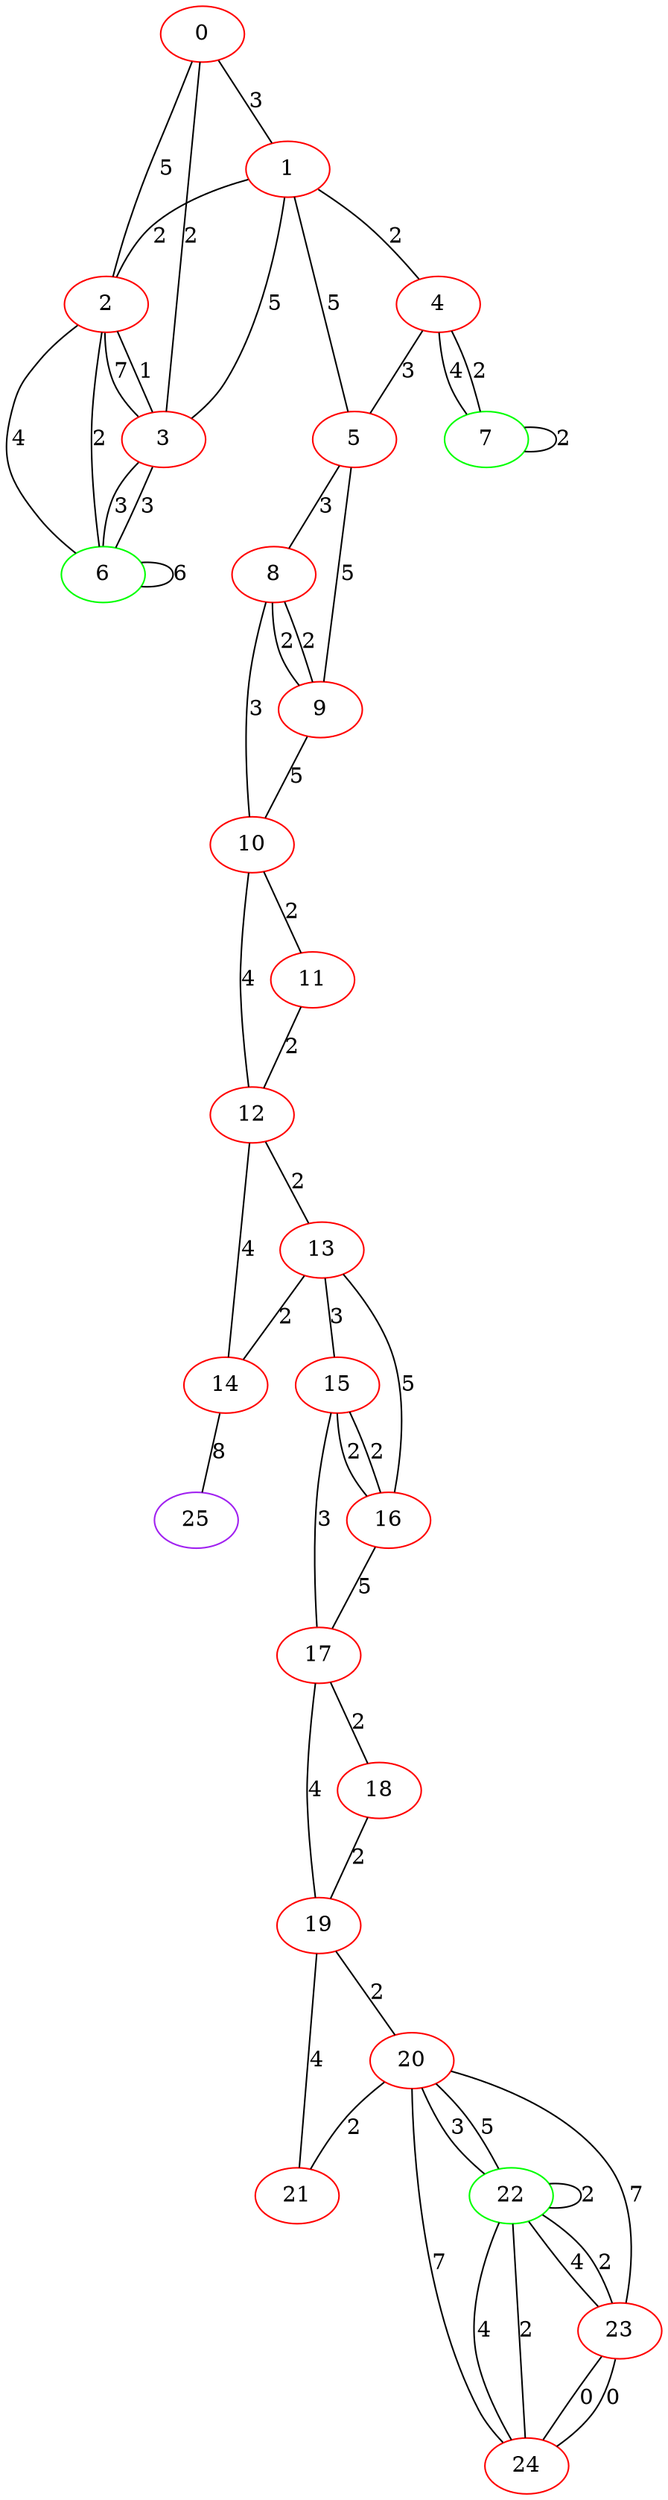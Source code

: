 graph "" {
0 [color=red, weight=1];
1 [color=red, weight=1];
2 [color=red, weight=1];
3 [color=red, weight=1];
4 [color=red, weight=1];
5 [color=red, weight=1];
6 [color=green, weight=2];
7 [color=green, weight=2];
8 [color=red, weight=1];
9 [color=red, weight=1];
10 [color=red, weight=1];
11 [color=red, weight=1];
12 [color=red, weight=1];
13 [color=red, weight=1];
14 [color=red, weight=1];
15 [color=red, weight=1];
16 [color=red, weight=1];
17 [color=red, weight=1];
18 [color=red, weight=1];
19 [color=red, weight=1];
20 [color=red, weight=1];
21 [color=red, weight=1];
22 [color=green, weight=2];
23 [color=red, weight=1];
24 [color=red, weight=1];
25 [color=purple, weight=4];
0 -- 1  [key=0, label=3];
0 -- 2  [key=0, label=5];
0 -- 3  [key=0, label=2];
1 -- 2  [key=0, label=2];
1 -- 3  [key=0, label=5];
1 -- 4  [key=0, label=2];
1 -- 5  [key=0, label=5];
2 -- 3  [key=0, label=7];
2 -- 3  [key=1, label=1];
2 -- 6  [key=0, label=4];
2 -- 6  [key=1, label=2];
3 -- 6  [key=0, label=3];
3 -- 6  [key=1, label=3];
4 -- 5  [key=0, label=3];
4 -- 7  [key=0, label=4];
4 -- 7  [key=1, label=2];
5 -- 8  [key=0, label=3];
5 -- 9  [key=0, label=5];
6 -- 6  [key=0, label=6];
7 -- 7  [key=0, label=2];
8 -- 9  [key=0, label=2];
8 -- 9  [key=1, label=2];
8 -- 10  [key=0, label=3];
9 -- 10  [key=0, label=5];
10 -- 11  [key=0, label=2];
10 -- 12  [key=0, label=4];
11 -- 12  [key=0, label=2];
12 -- 13  [key=0, label=2];
12 -- 14  [key=0, label=4];
13 -- 16  [key=0, label=5];
13 -- 14  [key=0, label=2];
13 -- 15  [key=0, label=3];
14 -- 25  [key=0, label=8];
15 -- 16  [key=0, label=2];
15 -- 16  [key=1, label=2];
15 -- 17  [key=0, label=3];
16 -- 17  [key=0, label=5];
17 -- 18  [key=0, label=2];
17 -- 19  [key=0, label=4];
18 -- 19  [key=0, label=2];
19 -- 20  [key=0, label=2];
19 -- 21  [key=0, label=4];
20 -- 24  [key=0, label=7];
20 -- 21  [key=0, label=2];
20 -- 22  [key=0, label=3];
20 -- 22  [key=1, label=5];
20 -- 23  [key=0, label=7];
22 -- 24  [key=0, label=4];
22 -- 24  [key=1, label=2];
22 -- 22  [key=0, label=2];
22 -- 23  [key=0, label=4];
22 -- 23  [key=1, label=2];
23 -- 24  [key=0, label=0];
23 -- 24  [key=1, label=0];
}
